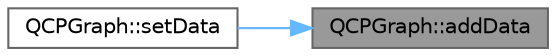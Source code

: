 digraph "QCPGraph::addData"
{
 // LATEX_PDF_SIZE
  bgcolor="transparent";
  edge [fontname=Helvetica,fontsize=10,labelfontname=Helvetica,labelfontsize=10];
  node [fontname=Helvetica,fontsize=10,shape=box,height=0.2,width=0.4];
  rankdir="RL";
  Node1 [label="QCPGraph::addData",height=0.2,width=0.4,color="gray40", fillcolor="grey60", style="filled", fontcolor="black",tooltip=" "];
  Node1 -> Node2 [dir="back",color="steelblue1",style="solid"];
  Node2 [label="QCPGraph::setData",height=0.2,width=0.4,color="grey40", fillcolor="white", style="filled",URL="$class_q_c_p_graph.html#a73578d786532132310a926c3cd529b29",tooltip=" "];
}
